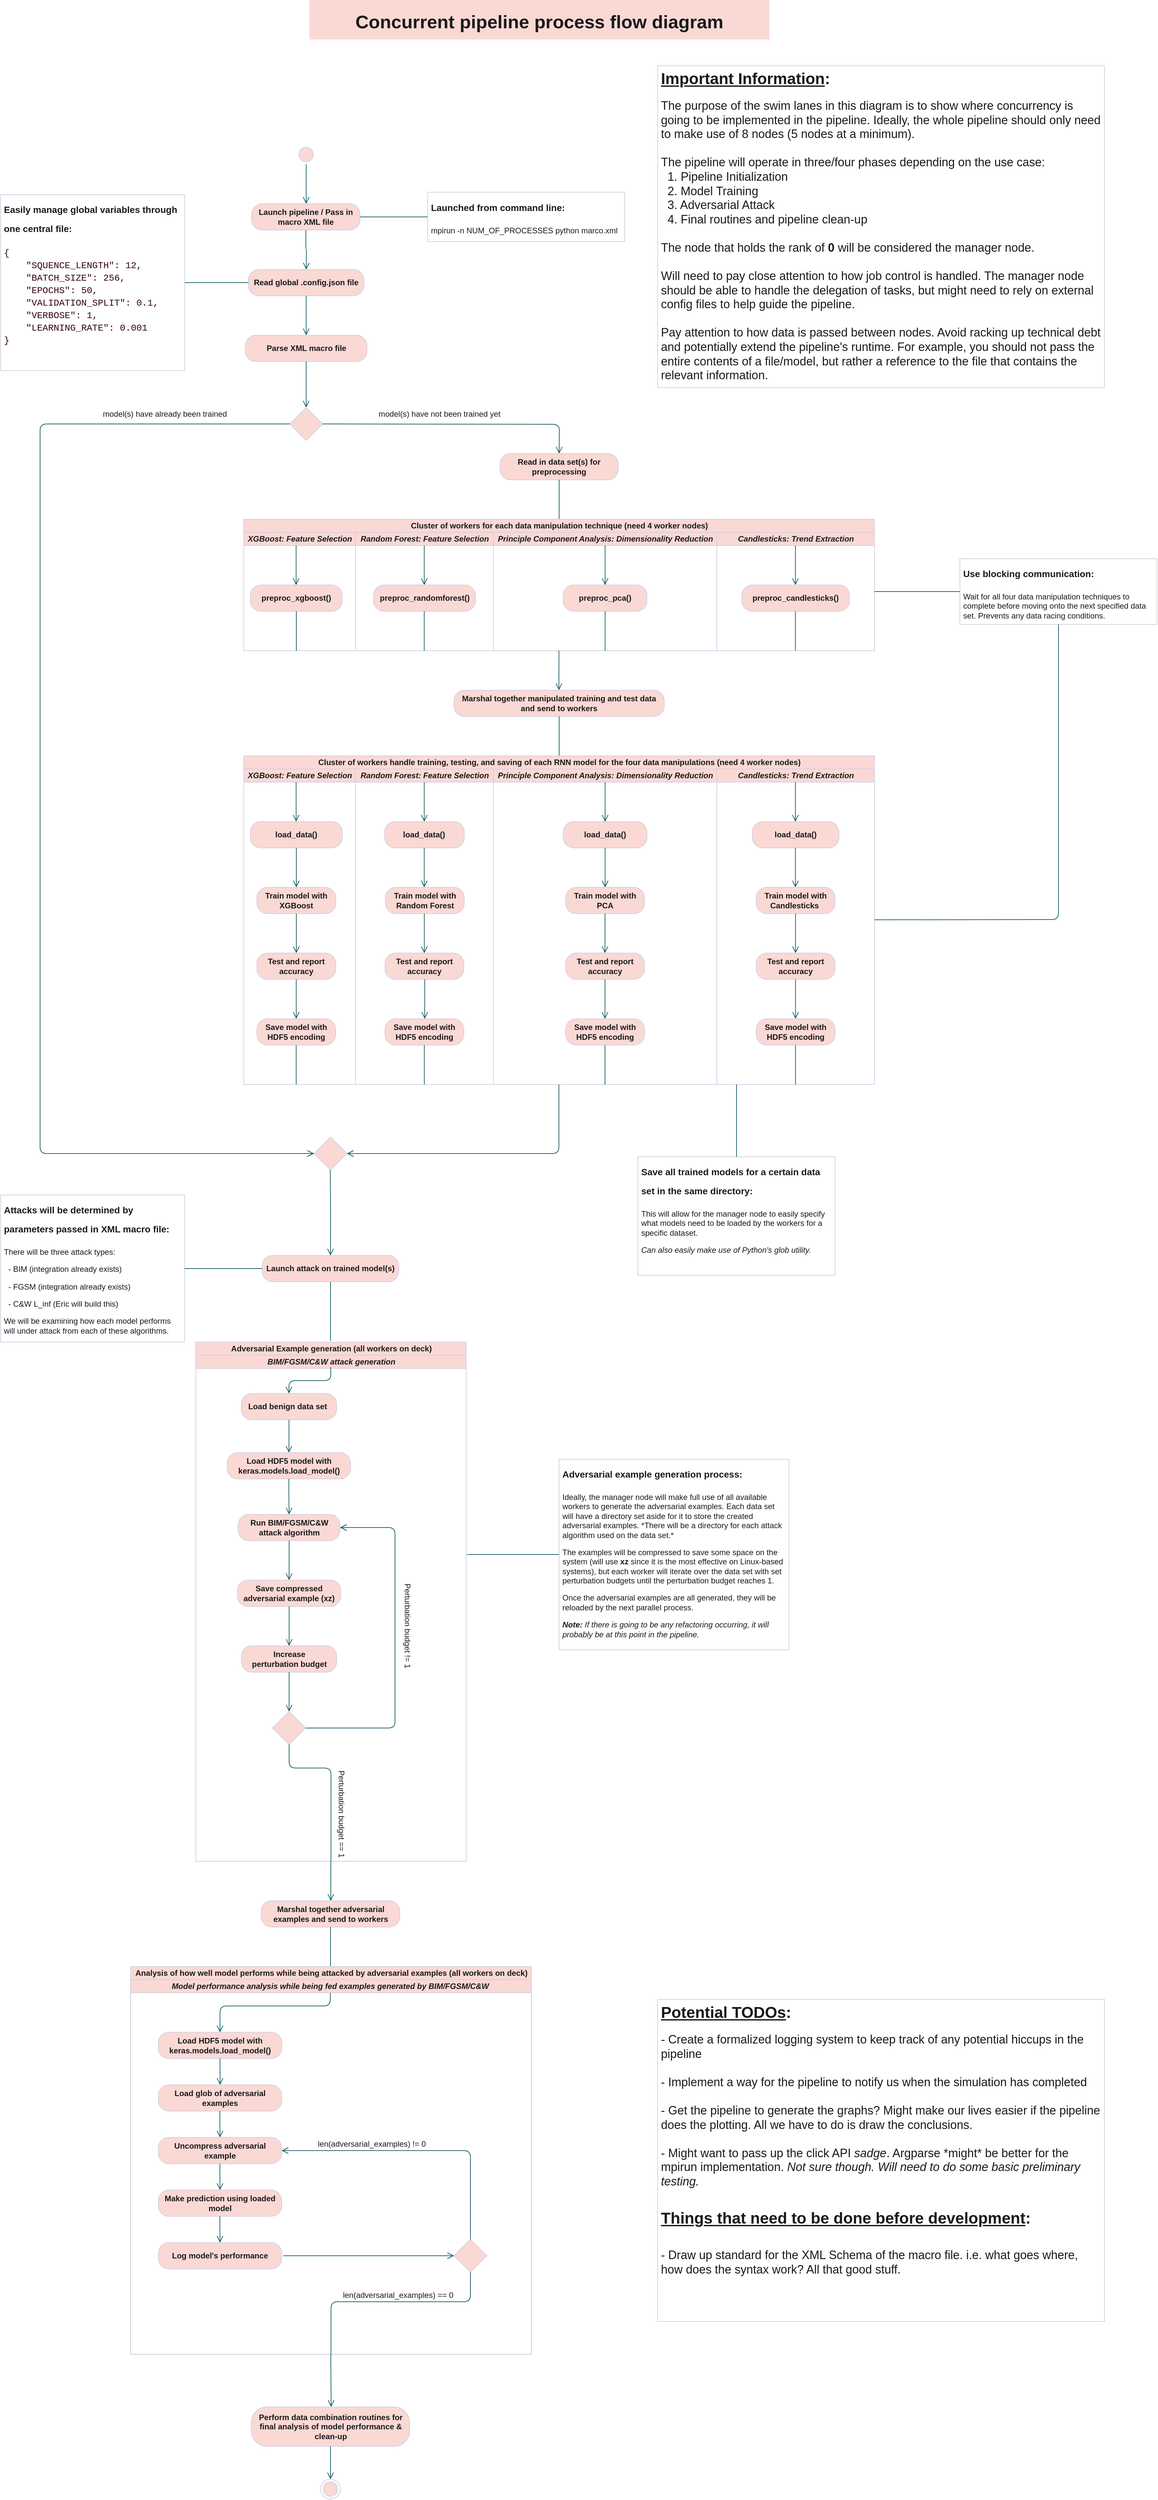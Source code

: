 <mxfile version="14.7.6" type="device"><diagram name="Page-1" id="e7e014a7-5840-1c2e-5031-d8a46d1fe8dd"><mxGraphModel dx="1924" dy="1902" grid="0" gridSize="10" guides="1" tooltips="1" connect="1" arrows="1" fold="1" page="1" pageScale="1" pageWidth="1169" pageHeight="826" math="0" shadow="0"><root><mxCell id="0"/><mxCell id="1" parent="0"/><mxCell id="fOUdlGZIMr3YUm9RLAtI-47" value="" style="ellipse;html=1;shape=startState;fillColor=#FAD9D5;strokeColor=#D0CEE2;rounded=0;sketch=0;fontColor=#1A1A1A;" parent="1" vertex="1"><mxGeometry x="780" y="-550" width="30" height="30" as="geometry"/></mxCell><mxCell id="fOUdlGZIMr3YUm9RLAtI-48" value="" style="edgeStyle=orthogonalEdgeStyle;html=1;verticalAlign=bottom;endArrow=open;endSize=8;strokeColor=#09555B;fontColor=#1A1A1A;" parent="1" source="fOUdlGZIMr3YUm9RLAtI-47" edge="1"><mxGeometry relative="1" as="geometry"><mxPoint x="795" y="-460" as="targetPoint"/></mxGeometry></mxCell><mxCell id="fOUdlGZIMr3YUm9RLAtI-49" value="Concurrent pipeline process flow diagram" style="text;align=center;fontStyle=1;verticalAlign=middle;spacingLeft=3;spacingRight=3;strokeColor=none;rotatable=0;points=[[0,0.5],[1,0.5]];portConstraint=eastwest;rounded=0;sketch=0;fontColor=#1A1A1A;fillColor=#FAD9D5;fontSize=28;" parent="1" vertex="1"><mxGeometry x="800" y="-770" width="700" height="60" as="geometry"/></mxCell><mxCell id="fOUdlGZIMr3YUm9RLAtI-51" value="&lt;b&gt;Launch pipeline / Pass in macro XML file&lt;/b&gt;" style="rounded=1;whiteSpace=wrap;html=1;arcSize=40;fontColor=#1A1A1A;fillColor=#FAD9D5;strokeColor=#D0CEE2;sketch=0;" parent="1" vertex="1"><mxGeometry x="712" y="-460" width="165" height="40" as="geometry"/></mxCell><mxCell id="fOUdlGZIMr3YUm9RLAtI-52" value="" style="edgeStyle=orthogonalEdgeStyle;html=1;verticalAlign=bottom;endArrow=open;endSize=8;strokeColor=#09555B;fontColor=#1A1A1A;" parent="1" source="fOUdlGZIMr3YUm9RLAtI-51" edge="1"><mxGeometry relative="1" as="geometry"><mxPoint x="795" y="-360" as="targetPoint"/></mxGeometry></mxCell><mxCell id="fOUdlGZIMr3YUm9RLAtI-54" value="" style="endArrow=none;html=1;fontColor=#1A1A1A;strokeColor=#09555B;exitX=1;exitY=0.5;exitDx=0;exitDy=0;entryX=0;entryY=0.5;entryDx=0;entryDy=0;" parent="1" source="fOUdlGZIMr3YUm9RLAtI-51" edge="1"><mxGeometry width="50" height="50" relative="1" as="geometry"><mxPoint x="910" y="-370" as="sourcePoint"/><mxPoint x="980" y="-440" as="targetPoint"/></mxGeometry></mxCell><mxCell id="fOUdlGZIMr3YUm9RLAtI-55" value="&lt;b&gt;Read global .config.json file&lt;/b&gt;" style="rounded=1;whiteSpace=wrap;html=1;arcSize=40;fontColor=#1A1A1A;fillColor=#FAD9D5;strokeColor=#D0CEE2;sketch=0;" parent="1" vertex="1"><mxGeometry x="707" y="-360" width="176" height="40" as="geometry"/></mxCell><mxCell id="fOUdlGZIMr3YUm9RLAtI-56" value="" style="edgeStyle=orthogonalEdgeStyle;html=1;verticalAlign=bottom;endArrow=open;endSize=8;strokeColor=#09555B;fontColor=#1A1A1A;" parent="1" source="fOUdlGZIMr3YUm9RLAtI-55" edge="1"><mxGeometry relative="1" as="geometry"><mxPoint x="795" y="-260" as="targetPoint"/></mxGeometry></mxCell><mxCell id="fOUdlGZIMr3YUm9RLAtI-57" value="&lt;h1&gt;&lt;font style=&quot;font-size: 14px&quot;&gt;Launched from command line:&lt;/font&gt;&lt;/h1&gt;&lt;p&gt;mpirun -n NUM_OF_PROCESSES python marco.xml&lt;/p&gt;" style="text;html=1;fillColor=none;spacing=5;spacingTop=-20;whiteSpace=wrap;overflow=hidden;rounded=0;sketch=0;fontColor=#1A1A1A;strokeColor=#D0CEE2;" parent="1" vertex="1"><mxGeometry x="980" y="-477.5" width="300" height="75" as="geometry"/></mxCell><mxCell id="fOUdlGZIMr3YUm9RLAtI-58" value="&lt;h1&gt;&lt;font style=&quot;font-size: 14px&quot;&gt;Easily manage global variables through one central file:&lt;/font&gt;&lt;/h1&gt;&lt;div style=&quot;font-family: &amp;#34;consolas&amp;#34; , &amp;#34;courier new&amp;#34; , monospace ; font-size: 14px ; line-height: 19px&quot;&gt;&lt;div&gt;&lt;font color=&quot;#33001a&quot;&gt;{&lt;/font&gt;&lt;/div&gt;&lt;div&gt;&lt;font color=&quot;#33001a&quot;&gt;&amp;nbsp;&amp;nbsp;&amp;nbsp;&amp;nbsp;&quot;SQUENCE_LENGTH&quot;:&amp;nbsp;12,&lt;/font&gt;&lt;/div&gt;&lt;div&gt;&lt;font color=&quot;#33001a&quot;&gt;&amp;nbsp;&amp;nbsp;&amp;nbsp;&amp;nbsp;&quot;BATCH_SIZE&quot;:&amp;nbsp;256,&lt;/font&gt;&lt;/div&gt;&lt;div&gt;&lt;font color=&quot;#33001a&quot;&gt;&amp;nbsp;&amp;nbsp;&amp;nbsp;&amp;nbsp;&quot;EPOCHS&quot;:&amp;nbsp;50,&lt;/font&gt;&lt;/div&gt;&lt;div&gt;&lt;font color=&quot;#33001a&quot;&gt;&amp;nbsp;&amp;nbsp;&amp;nbsp;&amp;nbsp;&quot;VALIDATION_SPLIT&quot;:&amp;nbsp;0.1,&lt;/font&gt;&lt;/div&gt;&lt;div&gt;&lt;font color=&quot;#33001a&quot;&gt;&amp;nbsp;&amp;nbsp;&amp;nbsp;&amp;nbsp;&quot;VERBOSE&quot;:&amp;nbsp;1,&lt;/font&gt;&lt;/div&gt;&lt;div&gt;&lt;font color=&quot;#33001a&quot;&gt;&amp;nbsp;&amp;nbsp;&amp;nbsp;&amp;nbsp;&quot;LEARNING_RATE&quot;:&amp;nbsp;0.001&lt;/font&gt;&lt;/div&gt;&lt;div&gt;&lt;font color=&quot;#33001a&quot;&gt;}&lt;/font&gt;&lt;/div&gt;&lt;/div&gt;&lt;p&gt;&lt;br&gt;&lt;/p&gt;" style="text;html=1;fillColor=none;spacing=5;spacingTop=-20;whiteSpace=wrap;overflow=hidden;rounded=0;sketch=0;fontColor=#1A1A1A;strokeColor=#D0CEE2;" parent="1" vertex="1"><mxGeometry x="330" y="-473.75" width="280" height="267.5" as="geometry"/></mxCell><mxCell id="fOUdlGZIMr3YUm9RLAtI-59" value="" style="endArrow=none;html=1;fontColor=#1A1A1A;strokeColor=#09555B;entryX=0;entryY=0.5;entryDx=0;entryDy=0;" parent="1" source="fOUdlGZIMr3YUm9RLAtI-58" target="fOUdlGZIMr3YUm9RLAtI-55" edge="1"><mxGeometry width="50" height="50" relative="1" as="geometry"><mxPoint x="640" y="-310" as="sourcePoint"/><mxPoint x="690" y="-360" as="targetPoint"/></mxGeometry></mxCell><mxCell id="fOUdlGZIMr3YUm9RLAtI-60" value="&lt;b&gt;Parse XML macro file&lt;/b&gt;" style="rounded=1;whiteSpace=wrap;html=1;arcSize=40;fontColor=#1A1A1A;fillColor=#FAD9D5;strokeColor=#D0CEE2;sketch=0;" parent="1" vertex="1"><mxGeometry x="702.5" y="-260" width="185" height="40" as="geometry"/></mxCell><mxCell id="fOUdlGZIMr3YUm9RLAtI-61" value="" style="edgeStyle=orthogonalEdgeStyle;html=1;verticalAlign=bottom;endArrow=open;endSize=8;strokeColor=#09555B;fontColor=#1A1A1A;" parent="1" source="fOUdlGZIMr3YUm9RLAtI-60" edge="1"><mxGeometry relative="1" as="geometry"><mxPoint x="795" y="-150" as="targetPoint"/><Array as="points"><mxPoint x="795" y="-160"/></Array></mxGeometry></mxCell><mxCell id="fOUdlGZIMr3YUm9RLAtI-62" value="" style="rhombus;whiteSpace=wrap;html=1;rounded=0;sketch=0;fontColor=#1A1A1A;strokeColor=#D0CEE2;fillColor=#FAD9D5;" parent="1" vertex="1"><mxGeometry x="770" y="-150" width="50" height="50" as="geometry"/></mxCell><mxCell id="fOUdlGZIMr3YUm9RLAtI-63" value="" style="edgeStyle=orthogonalEdgeStyle;html=1;verticalAlign=bottom;endArrow=open;endSize=8;strokeColor=#09555B;fontColor=#1A1A1A;exitX=0;exitY=0.5;exitDx=0;exitDy=0;entryX=0;entryY=0.5;entryDx=0;entryDy=0;" parent="1" source="fOUdlGZIMr3YUm9RLAtI-62" target="fOUdlGZIMr3YUm9RLAtI-154" edge="1"><mxGeometry relative="1" as="geometry"><mxPoint x="390" y="730" as="targetPoint"/><mxPoint x="750" y="-110" as="sourcePoint"/><Array as="points"><mxPoint x="390" y="-125"/><mxPoint x="390" y="985"/></Array></mxGeometry></mxCell><mxCell id="fOUdlGZIMr3YUm9RLAtI-64" value="model(s) have already been trained" style="text;html=1;strokeColor=none;fillColor=none;align=center;verticalAlign=middle;whiteSpace=wrap;rounded=0;sketch=0;fontColor=#1A1A1A;" parent="1" vertex="1"><mxGeometry x="470" y="-150" width="220" height="20" as="geometry"/></mxCell><mxCell id="fOUdlGZIMr3YUm9RLAtI-65" value="&lt;b&gt;Launch attack on trained model(s)&lt;/b&gt;" style="rounded=1;whiteSpace=wrap;html=1;arcSize=40;fontColor=#1A1A1A;fillColor=#FAD9D5;strokeColor=#D0CEE2;sketch=0;" parent="1" vertex="1"><mxGeometry x="728" y="1140" width="208" height="40" as="geometry"/></mxCell><mxCell id="fOUdlGZIMr3YUm9RLAtI-66" value="" style="edgeStyle=orthogonalEdgeStyle;html=1;verticalAlign=bottom;endArrow=none;endSize=8;strokeColor=#09555B;fontColor=#1A1A1A;endFill=0;" parent="1" source="fOUdlGZIMr3YUm9RLAtI-65" edge="1"><mxGeometry relative="1" as="geometry"><mxPoint x="832" y="1270" as="targetPoint"/></mxGeometry></mxCell><mxCell id="fOUdlGZIMr3YUm9RLAtI-67" value="" style="edgeStyle=orthogonalEdgeStyle;html=1;verticalAlign=bottom;endArrow=open;endSize=8;strokeColor=#09555B;fontColor=#1A1A1A;exitX=0;exitY=0.5;exitDx=0;exitDy=0;" parent="1" edge="1"><mxGeometry relative="1" as="geometry"><mxPoint x="1180" y="-80" as="targetPoint"/><mxPoint x="820" y="-125" as="sourcePoint"/></mxGeometry></mxCell><mxCell id="fOUdlGZIMr3YUm9RLAtI-68" value="model(s) have not been trained yet" style="text;html=1;strokeColor=none;fillColor=none;align=center;verticalAlign=middle;whiteSpace=wrap;rounded=0;sketch=0;fontColor=#1A1A1A;" parent="1" vertex="1"><mxGeometry x="887.5" y="-150" width="220" height="20" as="geometry"/></mxCell><mxCell id="fOUdlGZIMr3YUm9RLAtI-69" value="&lt;b&gt;Read in data set(s) for preprocessing&lt;/b&gt;" style="rounded=1;whiteSpace=wrap;html=1;arcSize=40;fontColor=#1A1A1A;fillColor=#FAD9D5;strokeColor=#D0CEE2;sketch=0;" parent="1" vertex="1"><mxGeometry x="1090" y="-80" width="180" height="40" as="geometry"/></mxCell><mxCell id="fOUdlGZIMr3YUm9RLAtI-70" value="" style="edgeStyle=orthogonalEdgeStyle;html=1;verticalAlign=bottom;endArrow=none;endSize=8;strokeColor=#09555B;fontColor=#1A1A1A;endFill=0;" parent="1" source="fOUdlGZIMr3YUm9RLAtI-69" edge="1"><mxGeometry relative="1" as="geometry"><mxPoint x="1180" y="20" as="targetPoint"/><Array as="points"><mxPoint x="1180" y="20"/></Array></mxGeometry></mxCell><mxCell id="fOUdlGZIMr3YUm9RLAtI-76" value="Cluster of workers for each data manipulation technique (need 4 worker nodes)" style="swimlane;html=1;childLayout=stackLayout;resizeParent=1;resizeParentMax=0;startSize=20;rounded=0;sketch=0;fontColor=#1A1A1A;strokeColor=#D0CEE2;fillColor=#FAD9D5;" parent="1" vertex="1"><mxGeometry x="700" y="20" width="960" height="200" as="geometry"/></mxCell><mxCell id="fOUdlGZIMr3YUm9RLAtI-77" value="&lt;i&gt;XGBoost: Feature Selection&lt;/i&gt;" style="swimlane;html=1;startSize=20;fillColor=#FAD9D5;strokeColor=#D0CEE2;fontColor=#1A1A1A;" parent="fOUdlGZIMr3YUm9RLAtI-76" vertex="1"><mxGeometry y="20" width="170" height="180" as="geometry"/></mxCell><mxCell id="fOUdlGZIMr3YUm9RLAtI-82" value="&lt;b&gt;preproc_xgboost()&lt;/b&gt;" style="rounded=1;whiteSpace=wrap;html=1;arcSize=40;fontColor=#1A1A1A;fillColor=#FAD9D5;strokeColor=#D0CEE2;sketch=0;" parent="fOUdlGZIMr3YUm9RLAtI-77" vertex="1"><mxGeometry x="10" y="80" width="140" height="40" as="geometry"/></mxCell><mxCell id="fOUdlGZIMr3YUm9RLAtI-83" value="" style="edgeStyle=orthogonalEdgeStyle;html=1;verticalAlign=bottom;endArrow=none;endSize=8;strokeColor=#09555B;fontColor=#1A1A1A;endFill=0;" parent="fOUdlGZIMr3YUm9RLAtI-77" source="fOUdlGZIMr3YUm9RLAtI-82" edge="1"><mxGeometry relative="1" as="geometry"><mxPoint x="80" y="180" as="targetPoint"/></mxGeometry></mxCell><mxCell id="fOUdlGZIMr3YUm9RLAtI-84" value="" style="edgeStyle=orthogonalEdgeStyle;html=1;verticalAlign=bottom;endArrow=open;endSize=8;strokeColor=#09555B;fontColor=#1A1A1A;endFill=0;" parent="fOUdlGZIMr3YUm9RLAtI-77" edge="1"><mxGeometry relative="1" as="geometry"><mxPoint x="79.71" y="80" as="targetPoint"/><mxPoint x="79.71" y="20" as="sourcePoint"/></mxGeometry></mxCell><mxCell id="fOUdlGZIMr3YUm9RLAtI-78" value="&lt;i&gt;Random Forest: Feature Selection&lt;/i&gt;" style="swimlane;html=1;startSize=20;fillColor=#FAD9D5;strokeColor=#D0CEE2;fontColor=#1A1A1A;" parent="fOUdlGZIMr3YUm9RLAtI-76" vertex="1"><mxGeometry x="170" y="20" width="210" height="180" as="geometry"/></mxCell><mxCell id="fOUdlGZIMr3YUm9RLAtI-85" value="&lt;b&gt;preproc_randomforest()&lt;/b&gt;" style="rounded=1;whiteSpace=wrap;html=1;arcSize=40;fontColor=#1A1A1A;fillColor=#FAD9D5;strokeColor=#D0CEE2;sketch=0;" parent="fOUdlGZIMr3YUm9RLAtI-78" vertex="1"><mxGeometry x="27.5" y="80" width="155" height="40" as="geometry"/></mxCell><mxCell id="fOUdlGZIMr3YUm9RLAtI-87" value="" style="edgeStyle=orthogonalEdgeStyle;html=1;verticalAlign=bottom;endArrow=none;endSize=8;strokeColor=#09555B;fontColor=#1A1A1A;endFill=0;" parent="fOUdlGZIMr3YUm9RLAtI-78" edge="1"><mxGeometry relative="1" as="geometry"><mxPoint x="104.71" y="180" as="targetPoint"/><mxPoint x="104.71" y="120" as="sourcePoint"/></mxGeometry></mxCell><mxCell id="fOUdlGZIMr3YUm9RLAtI-88" value="" style="edgeStyle=orthogonalEdgeStyle;html=1;verticalAlign=bottom;endArrow=open;endSize=8;strokeColor=#09555B;fontColor=#1A1A1A;endFill=0;" parent="fOUdlGZIMr3YUm9RLAtI-78" edge="1"><mxGeometry relative="1" as="geometry"><mxPoint x="104.71" y="80" as="targetPoint"/><mxPoint x="104.71" y="20" as="sourcePoint"/></mxGeometry></mxCell><mxCell id="fOUdlGZIMr3YUm9RLAtI-79" value="&lt;i&gt;Principle Component Analysis: Dimensionality Reduction&lt;/i&gt;" style="swimlane;html=1;startSize=20;fillColor=#FAD9D5;strokeColor=#D0CEE2;fontColor=#1A1A1A;" parent="fOUdlGZIMr3YUm9RLAtI-76" vertex="1"><mxGeometry x="380" y="20" width="340" height="180" as="geometry"/></mxCell><mxCell id="fOUdlGZIMr3YUm9RLAtI-89" value="&lt;b&gt;preproc_pca()&lt;/b&gt;" style="rounded=1;whiteSpace=wrap;html=1;arcSize=40;fontColor=#1A1A1A;fillColor=#FAD9D5;strokeColor=#D0CEE2;sketch=0;" parent="fOUdlGZIMr3YUm9RLAtI-79" vertex="1"><mxGeometry x="106.25" y="80" width="127.5" height="40" as="geometry"/></mxCell><mxCell id="fOUdlGZIMr3YUm9RLAtI-90" value="" style="edgeStyle=orthogonalEdgeStyle;html=1;verticalAlign=bottom;endArrow=open;endSize=8;strokeColor=#09555B;fontColor=#1A1A1A;endFill=0;" parent="fOUdlGZIMr3YUm9RLAtI-79" edge="1"><mxGeometry relative="1" as="geometry"><mxPoint x="170" y="80" as="targetPoint"/><mxPoint x="170" y="20" as="sourcePoint"/></mxGeometry></mxCell><mxCell id="fOUdlGZIMr3YUm9RLAtI-91" value="" style="edgeStyle=orthogonalEdgeStyle;html=1;verticalAlign=bottom;endArrow=none;endSize=8;strokeColor=#09555B;fontColor=#1A1A1A;endFill=0;" parent="fOUdlGZIMr3YUm9RLAtI-79" edge="1"><mxGeometry relative="1" as="geometry"><mxPoint x="170" y="180" as="targetPoint"/><mxPoint x="170" y="120" as="sourcePoint"/></mxGeometry></mxCell><mxCell id="fOUdlGZIMr3YUm9RLAtI-80" value="&lt;i&gt;Candlesticks: Trend Extraction&lt;/i&gt;" style="swimlane;html=1;startSize=20;fillColor=#FAD9D5;strokeColor=#D0CEE2;fontColor=#1A1A1A;" parent="fOUdlGZIMr3YUm9RLAtI-76" vertex="1"><mxGeometry x="720" y="20" width="240" height="180" as="geometry"/></mxCell><mxCell id="fOUdlGZIMr3YUm9RLAtI-92" value="&lt;b&gt;preproc_candlesticks()&lt;/b&gt;" style="rounded=1;whiteSpace=wrap;html=1;arcSize=40;fontColor=#1A1A1A;fillColor=#FAD9D5;strokeColor=#D0CEE2;sketch=0;" parent="fOUdlGZIMr3YUm9RLAtI-80" vertex="1"><mxGeometry x="38.13" y="80" width="163.75" height="40" as="geometry"/></mxCell><mxCell id="fOUdlGZIMr3YUm9RLAtI-93" value="" style="edgeStyle=orthogonalEdgeStyle;html=1;verticalAlign=bottom;endArrow=open;endSize=8;strokeColor=#09555B;fontColor=#1A1A1A;endFill=0;" parent="fOUdlGZIMr3YUm9RLAtI-80" edge="1"><mxGeometry relative="1" as="geometry"><mxPoint x="119.66" y="80" as="targetPoint"/><mxPoint x="119.66" y="20" as="sourcePoint"/></mxGeometry></mxCell><mxCell id="fOUdlGZIMr3YUm9RLAtI-94" value="" style="edgeStyle=orthogonalEdgeStyle;html=1;verticalAlign=bottom;endArrow=none;endSize=8;strokeColor=#09555B;fontColor=#1A1A1A;endFill=0;" parent="fOUdlGZIMr3YUm9RLAtI-80" edge="1"><mxGeometry relative="1" as="geometry"><mxPoint x="119.66" y="180" as="targetPoint"/><mxPoint x="119.66" y="120" as="sourcePoint"/><Array as="points"><mxPoint x="119.66" y="140"/><mxPoint x="119.66" y="140"/></Array></mxGeometry></mxCell><mxCell id="fOUdlGZIMr3YUm9RLAtI-95" value="&lt;h1&gt;&lt;font style=&quot;font-size: 14px&quot;&gt;Use blocking communication:&lt;/font&gt;&lt;/h1&gt;&lt;p&gt;Wait for all four data manipulation techniques to complete before moving onto the next specified data set. Prevents any data racing conditions.&lt;/p&gt;" style="text;html=1;fillColor=none;spacing=5;spacingTop=-20;whiteSpace=wrap;overflow=hidden;rounded=0;sketch=0;fontColor=#1A1A1A;strokeColor=#D0CEE2;" parent="1" vertex="1"><mxGeometry x="1790" y="80" width="300" height="100" as="geometry"/></mxCell><mxCell id="fOUdlGZIMr3YUm9RLAtI-96" value="" style="endArrow=none;html=1;fontColor=#1A1A1A;strokeColor=#09555B;exitX=1;exitY=0.5;exitDx=0;exitDy=0;entryX=0;entryY=0.5;entryDx=0;entryDy=0;" parent="1" source="fOUdlGZIMr3YUm9RLAtI-80" target="fOUdlGZIMr3YUm9RLAtI-95" edge="1"><mxGeometry width="50" height="50" relative="1" as="geometry"><mxPoint x="1740" y="140" as="sourcePoint"/><mxPoint x="1790" y="90" as="targetPoint"/></mxGeometry></mxCell><mxCell id="fOUdlGZIMr3YUm9RLAtI-97" value="&lt;b&gt;Marshal together manipulated training and test data and send to workers&lt;/b&gt;" style="rounded=1;whiteSpace=wrap;html=1;arcSize=40;fontColor=#1A1A1A;fillColor=#FAD9D5;strokeColor=#D0CEE2;sketch=0;" parent="1" vertex="1"><mxGeometry x="1020" y="280" width="320" height="40" as="geometry"/></mxCell><mxCell id="fOUdlGZIMr3YUm9RLAtI-98" value="" style="edgeStyle=orthogonalEdgeStyle;html=1;verticalAlign=bottom;endArrow=none;endSize=8;strokeColor=#09555B;fontColor=#1A1A1A;endFill=0;" parent="1" source="fOUdlGZIMr3YUm9RLAtI-97" edge="1"><mxGeometry relative="1" as="geometry"><mxPoint x="1180" y="380" as="targetPoint"/></mxGeometry></mxCell><mxCell id="fOUdlGZIMr3YUm9RLAtI-99" value="" style="edgeStyle=orthogonalEdgeStyle;html=1;verticalAlign=bottom;endArrow=open;endSize=8;strokeColor=#09555B;fontColor=#1A1A1A;" parent="1" edge="1"><mxGeometry relative="1" as="geometry"><mxPoint x="1179.71" y="279.97" as="targetPoint"/><mxPoint x="1179.71" y="219.97" as="sourcePoint"/><Array as="points"><mxPoint x="1179.71" y="279.97"/></Array></mxGeometry></mxCell><mxCell id="fOUdlGZIMr3YUm9RLAtI-110" value="Cluster of workers handle training, testing, and saving of each RNN model for the four data manipulations (need 4 worker nodes)" style="swimlane;html=1;childLayout=stackLayout;resizeParent=1;resizeParentMax=0;startSize=20;rounded=0;sketch=0;fontColor=#1A1A1A;strokeColor=#D0CEE2;fillColor=#FAD9D5;" parent="1" vertex="1"><mxGeometry x="700" y="380" width="960" height="500" as="geometry"/></mxCell><mxCell id="fOUdlGZIMr3YUm9RLAtI-111" value="&lt;i&gt;XGBoost: Feature Selection&lt;/i&gt;" style="swimlane;html=1;startSize=20;fillColor=#FAD9D5;strokeColor=#D0CEE2;fontColor=#1A1A1A;" parent="fOUdlGZIMr3YUm9RLAtI-110" vertex="1"><mxGeometry y="20" width="170" height="480" as="geometry"/></mxCell><mxCell id="fOUdlGZIMr3YUm9RLAtI-112" value="&lt;b&gt;load_data()&lt;/b&gt;" style="rounded=1;whiteSpace=wrap;html=1;arcSize=40;fontColor=#1A1A1A;fillColor=#FAD9D5;strokeColor=#D0CEE2;sketch=0;" parent="fOUdlGZIMr3YUm9RLAtI-111" vertex="1"><mxGeometry x="10" y="80" width="140" height="40" as="geometry"/></mxCell><mxCell id="fOUdlGZIMr3YUm9RLAtI-113" value="" style="edgeStyle=orthogonalEdgeStyle;html=1;verticalAlign=bottom;endArrow=open;endSize=8;strokeColor=#09555B;fontColor=#1A1A1A;endFill=0;" parent="fOUdlGZIMr3YUm9RLAtI-111" source="fOUdlGZIMr3YUm9RLAtI-112" edge="1"><mxGeometry relative="1" as="geometry"><mxPoint x="80" y="180" as="targetPoint"/></mxGeometry></mxCell><mxCell id="fOUdlGZIMr3YUm9RLAtI-114" value="" style="edgeStyle=orthogonalEdgeStyle;html=1;verticalAlign=bottom;endArrow=open;endSize=8;strokeColor=#09555B;fontColor=#1A1A1A;endFill=0;" parent="fOUdlGZIMr3YUm9RLAtI-111" edge="1"><mxGeometry relative="1" as="geometry"><mxPoint x="79.71" y="80" as="targetPoint"/><mxPoint x="79.71" y="20" as="sourcePoint"/></mxGeometry></mxCell><mxCell id="fOUdlGZIMr3YUm9RLAtI-127" value="&lt;b&gt;Train model with XGBoost&lt;/b&gt;" style="rounded=1;whiteSpace=wrap;html=1;arcSize=40;fontColor=#1A1A1A;fillColor=#FAD9D5;strokeColor=#D0CEE2;sketch=0;" parent="fOUdlGZIMr3YUm9RLAtI-111" vertex="1"><mxGeometry x="20" y="180" width="120" height="40" as="geometry"/></mxCell><mxCell id="fOUdlGZIMr3YUm9RLAtI-128" value="" style="edgeStyle=orthogonalEdgeStyle;html=1;verticalAlign=bottom;endArrow=open;endSize=8;strokeColor=#09555B;fontColor=#1A1A1A;endFill=0;" parent="fOUdlGZIMr3YUm9RLAtI-111" source="fOUdlGZIMr3YUm9RLAtI-127" edge="1"><mxGeometry relative="1" as="geometry"><mxPoint x="80" y="280" as="targetPoint"/></mxGeometry></mxCell><mxCell id="fOUdlGZIMr3YUm9RLAtI-135" value="&lt;b&gt;Test and report accuracy&lt;/b&gt;" style="rounded=1;whiteSpace=wrap;html=1;arcSize=40;fontColor=#1A1A1A;fillColor=#FAD9D5;strokeColor=#D0CEE2;sketch=0;" parent="fOUdlGZIMr3YUm9RLAtI-111" vertex="1"><mxGeometry x="20" y="280" width="120" height="40" as="geometry"/></mxCell><mxCell id="fOUdlGZIMr3YUm9RLAtI-136" value="" style="edgeStyle=orthogonalEdgeStyle;html=1;verticalAlign=bottom;endArrow=open;endSize=8;strokeColor=#09555B;fontColor=#1A1A1A;endFill=0;" parent="fOUdlGZIMr3YUm9RLAtI-111" edge="1"><mxGeometry relative="1" as="geometry"><mxPoint x="79.88" y="380" as="targetPoint"/><mxPoint x="79.88" y="320" as="sourcePoint"/></mxGeometry></mxCell><mxCell id="fOUdlGZIMr3YUm9RLAtI-134" value="&lt;b&gt;Save model with HDF5 encoding&lt;/b&gt;" style="rounded=1;whiteSpace=wrap;html=1;arcSize=40;fontColor=#1A1A1A;fillColor=#FAD9D5;strokeColor=#D0CEE2;sketch=0;" parent="fOUdlGZIMr3YUm9RLAtI-111" vertex="1"><mxGeometry x="20" y="380" width="120" height="40" as="geometry"/></mxCell><mxCell id="fOUdlGZIMr3YUm9RLAtI-150" value="" style="edgeStyle=orthogonalEdgeStyle;html=1;verticalAlign=bottom;endArrow=none;endSize=8;strokeColor=#09555B;fontColor=#1A1A1A;endFill=0;" parent="fOUdlGZIMr3YUm9RLAtI-111" edge="1"><mxGeometry relative="1" as="geometry"><mxPoint x="79.8" y="480" as="targetPoint"/><mxPoint x="79.8" y="420" as="sourcePoint"/></mxGeometry></mxCell><mxCell id="fOUdlGZIMr3YUm9RLAtI-115" value="&lt;i&gt;Random Forest: Feature Selection&lt;/i&gt;" style="swimlane;html=1;startSize=20;fillColor=#FAD9D5;strokeColor=#D0CEE2;fontColor=#1A1A1A;" parent="fOUdlGZIMr3YUm9RLAtI-110" vertex="1"><mxGeometry x="170" y="20" width="210" height="480" as="geometry"/></mxCell><mxCell id="fOUdlGZIMr3YUm9RLAtI-116" value="&lt;b&gt;load_data()&lt;/b&gt;" style="rounded=1;whiteSpace=wrap;html=1;arcSize=40;fontColor=#1A1A1A;fillColor=#FAD9D5;strokeColor=#D0CEE2;sketch=0;" parent="fOUdlGZIMr3YUm9RLAtI-115" vertex="1"><mxGeometry x="44.38" y="80" width="121.25" height="40" as="geometry"/></mxCell><mxCell id="fOUdlGZIMr3YUm9RLAtI-117" value="" style="edgeStyle=orthogonalEdgeStyle;html=1;verticalAlign=bottom;endArrow=open;endSize=8;strokeColor=#09555B;fontColor=#1A1A1A;endFill=0;" parent="fOUdlGZIMr3YUm9RLAtI-115" edge="1"><mxGeometry relative="1" as="geometry"><mxPoint x="104.71" y="180" as="targetPoint"/><mxPoint x="104.71" y="120" as="sourcePoint"/></mxGeometry></mxCell><mxCell id="fOUdlGZIMr3YUm9RLAtI-118" value="" style="edgeStyle=orthogonalEdgeStyle;html=1;verticalAlign=bottom;endArrow=open;endSize=8;strokeColor=#09555B;fontColor=#1A1A1A;endFill=0;" parent="fOUdlGZIMr3YUm9RLAtI-115" edge="1"><mxGeometry relative="1" as="geometry"><mxPoint x="104.71" y="80" as="targetPoint"/><mxPoint x="104.71" y="20" as="sourcePoint"/></mxGeometry></mxCell><mxCell id="fOUdlGZIMr3YUm9RLAtI-131" value="&lt;b&gt;Train model with Random Forest&lt;/b&gt;" style="rounded=1;whiteSpace=wrap;html=1;arcSize=40;fontColor=#1A1A1A;fillColor=#FAD9D5;strokeColor=#D0CEE2;sketch=0;" parent="fOUdlGZIMr3YUm9RLAtI-115" vertex="1"><mxGeometry x="45.63" y="180" width="120" height="40" as="geometry"/></mxCell><mxCell id="fOUdlGZIMr3YUm9RLAtI-139" value="&lt;b&gt;Test and report accuracy&lt;/b&gt;" style="rounded=1;whiteSpace=wrap;html=1;arcSize=40;fontColor=#1A1A1A;fillColor=#FAD9D5;strokeColor=#D0CEE2;sketch=0;" parent="fOUdlGZIMr3YUm9RLAtI-115" vertex="1"><mxGeometry x="45.01" y="280" width="120" height="40" as="geometry"/></mxCell><mxCell id="fOUdlGZIMr3YUm9RLAtI-142" value="&lt;b&gt;Save model with HDF5 encoding&lt;/b&gt;" style="rounded=1;whiteSpace=wrap;html=1;arcSize=40;fontColor=#1A1A1A;fillColor=#FAD9D5;strokeColor=#D0CEE2;sketch=0;" parent="fOUdlGZIMr3YUm9RLAtI-115" vertex="1"><mxGeometry x="45.01" y="380" width="120" height="40" as="geometry"/></mxCell><mxCell id="fOUdlGZIMr3YUm9RLAtI-145" value="" style="edgeStyle=orthogonalEdgeStyle;html=1;verticalAlign=bottom;endArrow=open;endSize=8;strokeColor=#09555B;fontColor=#1A1A1A;endFill=0;" parent="fOUdlGZIMr3YUm9RLAtI-115" edge="1"><mxGeometry relative="1" as="geometry"><mxPoint x="104.8" y="280" as="targetPoint"/><mxPoint x="104.8" y="220" as="sourcePoint"/></mxGeometry></mxCell><mxCell id="fOUdlGZIMr3YUm9RLAtI-148" value="" style="edgeStyle=orthogonalEdgeStyle;html=1;verticalAlign=bottom;endArrow=open;endSize=8;strokeColor=#09555B;fontColor=#1A1A1A;endFill=0;" parent="fOUdlGZIMr3YUm9RLAtI-115" edge="1"><mxGeometry relative="1" as="geometry"><mxPoint x="105.43" y="380" as="targetPoint"/><mxPoint x="105.43" y="320" as="sourcePoint"/></mxGeometry></mxCell><mxCell id="fOUdlGZIMr3YUm9RLAtI-151" value="" style="edgeStyle=orthogonalEdgeStyle;html=1;verticalAlign=bottom;endArrow=none;endSize=8;strokeColor=#09555B;fontColor=#1A1A1A;endFill=0;" parent="fOUdlGZIMr3YUm9RLAtI-115" edge="1"><mxGeometry relative="1" as="geometry"><mxPoint x="104.8" y="480" as="targetPoint"/><mxPoint x="104.8" y="420" as="sourcePoint"/></mxGeometry></mxCell><mxCell id="fOUdlGZIMr3YUm9RLAtI-119" value="&lt;i&gt;Principle Component Analysis: Dimensionality Reduction&lt;/i&gt;" style="swimlane;html=1;startSize=20;fillColor=#FAD9D5;strokeColor=#D0CEE2;fontColor=#1A1A1A;" parent="fOUdlGZIMr3YUm9RLAtI-110" vertex="1"><mxGeometry x="380" y="20" width="340" height="480" as="geometry"/></mxCell><mxCell id="fOUdlGZIMr3YUm9RLAtI-120" value="&lt;b&gt;load_data()&lt;/b&gt;" style="rounded=1;whiteSpace=wrap;html=1;arcSize=40;fontColor=#1A1A1A;fillColor=#FAD9D5;strokeColor=#D0CEE2;sketch=0;" parent="fOUdlGZIMr3YUm9RLAtI-119" vertex="1"><mxGeometry x="106.25" y="80" width="127.5" height="40" as="geometry"/></mxCell><mxCell id="fOUdlGZIMr3YUm9RLAtI-121" value="" style="edgeStyle=orthogonalEdgeStyle;html=1;verticalAlign=bottom;endArrow=open;endSize=8;strokeColor=#09555B;fontColor=#1A1A1A;endFill=0;" parent="fOUdlGZIMr3YUm9RLAtI-119" edge="1"><mxGeometry relative="1" as="geometry"><mxPoint x="170" y="80" as="targetPoint"/><mxPoint x="170" y="20" as="sourcePoint"/></mxGeometry></mxCell><mxCell id="fOUdlGZIMr3YUm9RLAtI-122" value="" style="edgeStyle=orthogonalEdgeStyle;html=1;verticalAlign=bottom;endArrow=open;endSize=8;strokeColor=#09555B;fontColor=#1A1A1A;endFill=0;" parent="fOUdlGZIMr3YUm9RLAtI-119" edge="1"><mxGeometry relative="1" as="geometry"><mxPoint x="170" y="180" as="targetPoint"/><mxPoint x="170" y="120" as="sourcePoint"/></mxGeometry></mxCell><mxCell id="fOUdlGZIMr3YUm9RLAtI-130" value="&lt;b&gt;Train model with PCA&lt;/b&gt;" style="rounded=1;whiteSpace=wrap;html=1;arcSize=40;fontColor=#1A1A1A;fillColor=#FAD9D5;strokeColor=#D0CEE2;sketch=0;" parent="fOUdlGZIMr3YUm9RLAtI-119" vertex="1"><mxGeometry x="110" y="180" width="120" height="40" as="geometry"/></mxCell><mxCell id="fOUdlGZIMr3YUm9RLAtI-138" value="&lt;b&gt;Test and report accuracy&lt;/b&gt;" style="rounded=1;whiteSpace=wrap;html=1;arcSize=40;fontColor=#1A1A1A;fillColor=#FAD9D5;strokeColor=#D0CEE2;sketch=0;" parent="fOUdlGZIMr3YUm9RLAtI-119" vertex="1"><mxGeometry x="110" y="280" width="120" height="40" as="geometry"/></mxCell><mxCell id="fOUdlGZIMr3YUm9RLAtI-141" value="&lt;b&gt;Save model with HDF5 encoding&lt;/b&gt;" style="rounded=1;whiteSpace=wrap;html=1;arcSize=40;fontColor=#1A1A1A;fillColor=#FAD9D5;strokeColor=#D0CEE2;sketch=0;" parent="fOUdlGZIMr3YUm9RLAtI-119" vertex="1"><mxGeometry x="110" y="380" width="120" height="40" as="geometry"/></mxCell><mxCell id="fOUdlGZIMr3YUm9RLAtI-144" value="" style="edgeStyle=orthogonalEdgeStyle;html=1;verticalAlign=bottom;endArrow=open;endSize=8;strokeColor=#09555B;fontColor=#1A1A1A;endFill=0;" parent="fOUdlGZIMr3YUm9RLAtI-119" edge="1"><mxGeometry relative="1" as="geometry"><mxPoint x="169.8" y="280" as="targetPoint"/><mxPoint x="169.8" y="220" as="sourcePoint"/></mxGeometry></mxCell><mxCell id="fOUdlGZIMr3YUm9RLAtI-147" value="" style="edgeStyle=orthogonalEdgeStyle;html=1;verticalAlign=bottom;endArrow=open;endSize=8;strokeColor=#09555B;fontColor=#1A1A1A;endFill=0;" parent="fOUdlGZIMr3YUm9RLAtI-119" edge="1"><mxGeometry relative="1" as="geometry"><mxPoint x="169.8" y="380" as="targetPoint"/><mxPoint x="169.8" y="320" as="sourcePoint"/></mxGeometry></mxCell><mxCell id="fOUdlGZIMr3YUm9RLAtI-149" value="" style="edgeStyle=orthogonalEdgeStyle;html=1;verticalAlign=bottom;endArrow=none;endSize=8;strokeColor=#09555B;fontColor=#1A1A1A;endFill=0;" parent="fOUdlGZIMr3YUm9RLAtI-119" edge="1"><mxGeometry relative="1" as="geometry"><mxPoint x="169.8" y="480" as="targetPoint"/><mxPoint x="169.8" y="420" as="sourcePoint"/></mxGeometry></mxCell><mxCell id="fOUdlGZIMr3YUm9RLAtI-123" value="&lt;i&gt;Candlesticks: Trend Extraction&lt;/i&gt;" style="swimlane;html=1;startSize=20;fillColor=#FAD9D5;strokeColor=#D0CEE2;fontColor=#1A1A1A;" parent="fOUdlGZIMr3YUm9RLAtI-110" vertex="1"><mxGeometry x="720" y="20" width="240" height="480" as="geometry"/></mxCell><mxCell id="fOUdlGZIMr3YUm9RLAtI-124" value="&lt;b&gt;load_data()&lt;/b&gt;" style="rounded=1;whiteSpace=wrap;html=1;arcSize=40;fontColor=#1A1A1A;fillColor=#FAD9D5;strokeColor=#D0CEE2;sketch=0;" parent="fOUdlGZIMr3YUm9RLAtI-123" vertex="1"><mxGeometry x="54.06" y="80" width="131.88" height="40" as="geometry"/></mxCell><mxCell id="fOUdlGZIMr3YUm9RLAtI-125" value="" style="edgeStyle=orthogonalEdgeStyle;html=1;verticalAlign=bottom;endArrow=open;endSize=8;strokeColor=#09555B;fontColor=#1A1A1A;endFill=0;" parent="fOUdlGZIMr3YUm9RLAtI-123" edge="1"><mxGeometry relative="1" as="geometry"><mxPoint x="119.66" y="80" as="targetPoint"/><mxPoint x="119.66" y="20" as="sourcePoint"/></mxGeometry></mxCell><mxCell id="fOUdlGZIMr3YUm9RLAtI-126" value="" style="edgeStyle=orthogonalEdgeStyle;html=1;verticalAlign=bottom;endArrow=open;endSize=8;strokeColor=#09555B;fontColor=#1A1A1A;endFill=0;" parent="fOUdlGZIMr3YUm9RLAtI-123" edge="1"><mxGeometry relative="1" as="geometry"><mxPoint x="119.66" y="180" as="targetPoint"/><mxPoint x="119.66" y="120" as="sourcePoint"/><Array as="points"><mxPoint x="119.66" y="140"/><mxPoint x="119.66" y="140"/></Array></mxGeometry></mxCell><mxCell id="fOUdlGZIMr3YUm9RLAtI-129" value="&lt;b&gt;Train model with Candlesticks&amp;nbsp;&lt;/b&gt;" style="rounded=1;whiteSpace=wrap;html=1;arcSize=40;fontColor=#1A1A1A;fillColor=#FAD9D5;strokeColor=#D0CEE2;sketch=0;" parent="fOUdlGZIMr3YUm9RLAtI-123" vertex="1"><mxGeometry x="60" y="180" width="120" height="40" as="geometry"/></mxCell><mxCell id="fOUdlGZIMr3YUm9RLAtI-137" value="&lt;b&gt;Test and report accuracy&lt;/b&gt;" style="rounded=1;whiteSpace=wrap;html=1;arcSize=40;fontColor=#1A1A1A;fillColor=#FAD9D5;strokeColor=#D0CEE2;sketch=0;" parent="fOUdlGZIMr3YUm9RLAtI-123" vertex="1"><mxGeometry x="60" y="280" width="120" height="40" as="geometry"/></mxCell><mxCell id="fOUdlGZIMr3YUm9RLAtI-140" value="&lt;b&gt;Save model with HDF5 encoding&lt;/b&gt;" style="rounded=1;whiteSpace=wrap;html=1;arcSize=40;fontColor=#1A1A1A;fillColor=#FAD9D5;strokeColor=#D0CEE2;sketch=0;" parent="fOUdlGZIMr3YUm9RLAtI-123" vertex="1"><mxGeometry x="60" y="380" width="120" height="40" as="geometry"/></mxCell><mxCell id="fOUdlGZIMr3YUm9RLAtI-143" value="" style="edgeStyle=orthogonalEdgeStyle;html=1;verticalAlign=bottom;endArrow=open;endSize=8;strokeColor=#09555B;fontColor=#1A1A1A;endFill=0;" parent="fOUdlGZIMr3YUm9RLAtI-123" edge="1"><mxGeometry relative="1" as="geometry"><mxPoint x="119.8" y="280" as="targetPoint"/><mxPoint x="119.8" y="220" as="sourcePoint"/></mxGeometry></mxCell><mxCell id="fOUdlGZIMr3YUm9RLAtI-146" value="" style="edgeStyle=orthogonalEdgeStyle;html=1;verticalAlign=bottom;endArrow=open;endSize=8;strokeColor=#09555B;fontColor=#1A1A1A;endFill=0;" parent="fOUdlGZIMr3YUm9RLAtI-123" edge="1"><mxGeometry relative="1" as="geometry"><mxPoint x="119.8" y="380" as="targetPoint"/><mxPoint x="119.8" y="320" as="sourcePoint"/></mxGeometry></mxCell><mxCell id="fOUdlGZIMr3YUm9RLAtI-152" value="" style="edgeStyle=orthogonalEdgeStyle;html=1;verticalAlign=bottom;endArrow=none;endSize=8;strokeColor=#09555B;fontColor=#1A1A1A;endFill=0;" parent="fOUdlGZIMr3YUm9RLAtI-123" edge="1"><mxGeometry relative="1" as="geometry"><mxPoint x="119.8" y="480" as="targetPoint"/><mxPoint x="119.8" y="420" as="sourcePoint"/></mxGeometry></mxCell><mxCell id="fOUdlGZIMr3YUm9RLAtI-154" value="" style="rhombus;whiteSpace=wrap;html=1;rounded=0;sketch=0;fontColor=#1A1A1A;strokeColor=#D0CEE2;fillColor=#FAD9D5;" parent="1" vertex="1"><mxGeometry x="807" y="960" width="50" height="50" as="geometry"/></mxCell><mxCell id="fOUdlGZIMr3YUm9RLAtI-155" value="" style="edgeStyle=orthogonalEdgeStyle;html=1;verticalAlign=bottom;endArrow=open;endSize=8;strokeColor=#09555B;fontColor=#1A1A1A;entryX=1;entryY=0.5;entryDx=0;entryDy=0;" parent="1" target="fOUdlGZIMr3YUm9RLAtI-154" edge="1"><mxGeometry relative="1" as="geometry"><mxPoint x="1179.66" y="940" as="targetPoint"/><mxPoint x="1179.66" y="880" as="sourcePoint"/><Array as="points"><mxPoint x="1180" y="985"/></Array></mxGeometry></mxCell><mxCell id="fOUdlGZIMr3YUm9RLAtI-156" value="" style="edgeStyle=orthogonalEdgeStyle;html=1;verticalAlign=bottom;endArrow=open;endSize=8;strokeColor=#09555B;fontColor=#1A1A1A;entryX=0.5;entryY=0;entryDx=0;entryDy=0;" parent="1" target="fOUdlGZIMr3YUm9RLAtI-65" edge="1"><mxGeometry relative="1" as="geometry"><mxPoint x="831.66" y="1070" as="targetPoint"/><mxPoint x="831.66" y="1010" as="sourcePoint"/></mxGeometry></mxCell><mxCell id="fOUdlGZIMr3YUm9RLAtI-157" value="&lt;h1&gt;&lt;font style=&quot;font-size: 14px&quot;&gt;Attacks will be determined by parameters passed in XML macro file:&lt;/font&gt;&lt;/h1&gt;&lt;p&gt;There will be three attack types:&lt;/p&gt;&lt;p&gt;&amp;nbsp; - BIM (integration already exists)&lt;/p&gt;&lt;p&gt;&amp;nbsp; - FGSM (integration already exists)&lt;/p&gt;&lt;p&gt;&amp;nbsp; - C&amp;amp;W L_inf (Eric will build this)&lt;/p&gt;&lt;p&gt;We will be examining how each model performs will under attack from each of these algorithms.&lt;/p&gt;" style="text;html=1;fillColor=none;spacing=5;spacingTop=-20;whiteSpace=wrap;overflow=hidden;rounded=0;sketch=0;fontColor=#1A1A1A;strokeColor=#D0CEE2;" parent="1" vertex="1"><mxGeometry x="330" y="1048.12" width="280" height="223.75" as="geometry"/></mxCell><mxCell id="fOUdlGZIMr3YUm9RLAtI-158" value="" style="endArrow=none;html=1;fontColor=#1A1A1A;strokeColor=#09555B;exitX=1;exitY=0.5;exitDx=0;exitDy=0;entryX=0;entryY=0.5;entryDx=0;entryDy=0;" parent="1" source="fOUdlGZIMr3YUm9RLAtI-157" target="fOUdlGZIMr3YUm9RLAtI-65" edge="1"><mxGeometry width="50" height="50" relative="1" as="geometry"><mxPoint x="660" y="1200" as="sourcePoint"/><mxPoint x="710" y="1150" as="targetPoint"/></mxGeometry></mxCell><mxCell id="fOUdlGZIMr3YUm9RLAtI-159" value="Adversarial Example generation (all workers on deck)" style="swimlane;html=1;childLayout=stackLayout;resizeParent=1;resizeParentMax=0;startSize=20;rounded=0;sketch=0;fontColor=#1A1A1A;strokeColor=#D0CEE2;fillColor=#FAD9D5;" parent="1" vertex="1"><mxGeometry x="627" y="1271.87" width="411.5" height="790" as="geometry"/></mxCell><mxCell id="fOUdlGZIMr3YUm9RLAtI-160" value="&lt;i&gt;BIM/FGSM/C&amp;amp;W attack generation&lt;/i&gt;" style="swimlane;html=1;startSize=20;fillColor=#FAD9D5;strokeColor=#D0CEE2;fontColor=#1A1A1A;" parent="fOUdlGZIMr3YUm9RLAtI-159" vertex="1"><mxGeometry y="20" width="411.5" height="770" as="geometry"/></mxCell><mxCell id="fOUdlGZIMr3YUm9RLAtI-163" value="&lt;b&gt;Load benign data set&lt;/b&gt;&amp;nbsp;" style="rounded=1;whiteSpace=wrap;html=1;arcSize=40;fontColor=#1A1A1A;fillColor=#FAD9D5;strokeColor=#D0CEE2;sketch=0;" parent="fOUdlGZIMr3YUm9RLAtI-160" vertex="1"><mxGeometry x="69.25" y="58.13" width="145" height="40" as="geometry"/></mxCell><mxCell id="fOUdlGZIMr3YUm9RLAtI-164" value="" style="edgeStyle=orthogonalEdgeStyle;html=1;verticalAlign=bottom;endArrow=open;endSize=8;strokeColor=#09555B;fontColor=#1A1A1A;entryX=0.5;entryY=0;entryDx=0;entryDy=0;" parent="fOUdlGZIMr3YUm9RLAtI-160" source="fOUdlGZIMr3YUm9RLAtI-163" edge="1" target="04GeE8ljelFRodci8JJB-1"><mxGeometry relative="1" as="geometry"><mxPoint x="141.75" y="158.13" as="targetPoint"/></mxGeometry></mxCell><mxCell id="fOUdlGZIMr3YUm9RLAtI-165" value="&lt;b&gt;Run BIM/FGSM/C&amp;amp;W attack algorithm&lt;/b&gt;" style="rounded=1;whiteSpace=wrap;html=1;arcSize=40;fontColor=#1A1A1A;fillColor=#FAD9D5;strokeColor=#D0CEE2;sketch=0;" parent="fOUdlGZIMr3YUm9RLAtI-160" vertex="1"><mxGeometry x="64.5" y="242.13" width="155" height="40" as="geometry"/></mxCell><mxCell id="fOUdlGZIMr3YUm9RLAtI-166" value="" style="edgeStyle=orthogonalEdgeStyle;html=1;verticalAlign=bottom;endArrow=open;endSize=8;strokeColor=#09555B;fontColor=#1A1A1A;" parent="fOUdlGZIMr3YUm9RLAtI-160" source="fOUdlGZIMr3YUm9RLAtI-165" edge="1"><mxGeometry relative="1" as="geometry"><mxPoint x="142" y="342.13" as="targetPoint"/></mxGeometry></mxCell><mxCell id="fOUdlGZIMr3YUm9RLAtI-167" value="&lt;b&gt;Save compressed adversarial example (xz)&lt;/b&gt;" style="rounded=1;whiteSpace=wrap;html=1;arcSize=40;fontColor=#1A1A1A;fillColor=#FAD9D5;strokeColor=#D0CEE2;sketch=0;" parent="fOUdlGZIMr3YUm9RLAtI-160" vertex="1"><mxGeometry x="63.25" y="342.13" width="157.5" height="40" as="geometry"/></mxCell><mxCell id="fOUdlGZIMr3YUm9RLAtI-168" value="" style="edgeStyle=orthogonalEdgeStyle;html=1;verticalAlign=bottom;endArrow=open;endSize=8;strokeColor=#09555B;fontColor=#1A1A1A;" parent="fOUdlGZIMr3YUm9RLAtI-160" source="fOUdlGZIMr3YUm9RLAtI-167" edge="1"><mxGeometry relative="1" as="geometry"><mxPoint x="142" y="442.13" as="targetPoint"/></mxGeometry></mxCell><mxCell id="fOUdlGZIMr3YUm9RLAtI-169" value="&lt;b&gt;Increase &lt;/b&gt;&lt;span style=&quot;font-size: 12px&quot;&gt;&lt;b&gt;perturbation&lt;/b&gt;&lt;/span&gt;&lt;b&gt;&amp;nbsp;budget&lt;/b&gt;" style="rounded=1;whiteSpace=wrap;html=1;arcSize=40;fontColor=#1A1A1A;fillColor=#FAD9D5;strokeColor=#D0CEE2;sketch=0;" parent="fOUdlGZIMr3YUm9RLAtI-160" vertex="1"><mxGeometry x="69.5" y="442.13" width="145" height="40" as="geometry"/></mxCell><mxCell id="fOUdlGZIMr3YUm9RLAtI-170" value="" style="edgeStyle=orthogonalEdgeStyle;html=1;verticalAlign=bottom;endArrow=open;endSize=8;strokeColor=#09555B;fontColor=#1A1A1A;" parent="fOUdlGZIMr3YUm9RLAtI-160" source="fOUdlGZIMr3YUm9RLAtI-169" edge="1"><mxGeometry relative="1" as="geometry"><mxPoint x="142" y="542.13" as="targetPoint"/></mxGeometry></mxCell><mxCell id="fOUdlGZIMr3YUm9RLAtI-172" value="" style="rhombus;whiteSpace=wrap;html=1;rounded=0;sketch=0;fontColor=#1A1A1A;strokeColor=#D0CEE2;fillColor=#FAD9D5;" parent="fOUdlGZIMr3YUm9RLAtI-160" vertex="1"><mxGeometry x="117" y="542.13" width="50" height="50" as="geometry"/></mxCell><mxCell id="fOUdlGZIMr3YUm9RLAtI-174" value="" style="edgeStyle=orthogonalEdgeStyle;html=1;verticalAlign=bottom;endArrow=open;endSize=8;strokeColor=#09555B;fontColor=#1A1A1A;exitX=1;exitY=0.5;exitDx=0;exitDy=0;entryX=1;entryY=0.5;entryDx=0;entryDy=0;" parent="fOUdlGZIMr3YUm9RLAtI-160" source="fOUdlGZIMr3YUm9RLAtI-172" target="fOUdlGZIMr3YUm9RLAtI-165" edge="1"><mxGeometry relative="1" as="geometry"><mxPoint x="353.25" y="162.13" as="targetPoint"/><mxPoint x="152" y="492.13" as="sourcePoint"/><Array as="points"><mxPoint x="303.25" y="567"/><mxPoint x="303.25" y="262"/></Array></mxGeometry></mxCell><mxCell id="fOUdlGZIMr3YUm9RLAtI-175" value="Perturbation budget != 1" style="text;html=1;strokeColor=none;fillColor=none;align=center;verticalAlign=middle;whiteSpace=wrap;rounded=0;sketch=0;fontColor=#1A1A1A;rotation=90;" parent="fOUdlGZIMr3YUm9RLAtI-160" vertex="1"><mxGeometry x="243.25" y="402.13" width="157" height="20" as="geometry"/></mxCell><mxCell id="fOUdlGZIMr3YUm9RLAtI-176" value="" style="edgeStyle=orthogonalEdgeStyle;html=1;verticalAlign=bottom;endArrow=open;endSize=8;strokeColor=#09555B;fontColor=#1A1A1A;endFill=0;entryX=0.5;entryY=0;entryDx=0;entryDy=0;" parent="fOUdlGZIMr3YUm9RLAtI-160" target="fOUdlGZIMr3YUm9RLAtI-163" edge="1"><mxGeometry relative="1" as="geometry"><mxPoint x="205.25" y="108.13" as="targetPoint"/><mxPoint x="205.25" y="18.13" as="sourcePoint"/></mxGeometry></mxCell><mxCell id="fOUdlGZIMr3YUm9RLAtI-179" value="" style="edgeStyle=orthogonalEdgeStyle;html=1;verticalAlign=bottom;endArrow=none;endSize=8;strokeColor=#09555B;fontColor=#1A1A1A;entryX=0.5;entryY=1;entryDx=0;entryDy=0;endFill=0;exitX=0.5;exitY=1;exitDx=0;exitDy=0;" parent="fOUdlGZIMr3YUm9RLAtI-160" target="fOUdlGZIMr3YUm9RLAtI-160" edge="1" source="fOUdlGZIMr3YUm9RLAtI-172"><mxGeometry relative="1" as="geometry"><mxPoint x="141.61" y="568.13" as="targetPoint"/><mxPoint x="141.61" y="508.13" as="sourcePoint"/><Array as="points"><mxPoint x="142" y="628"/><mxPoint x="206" y="628"/></Array></mxGeometry></mxCell><mxCell id="fOUdlGZIMr3YUm9RLAtI-178" value="Perturbation budget == 1" style="text;html=1;strokeColor=none;fillColor=none;align=center;verticalAlign=middle;whiteSpace=wrap;rounded=0;sketch=0;fontColor=#1A1A1A;rotation=90;" parent="fOUdlGZIMr3YUm9RLAtI-160" vertex="1"><mxGeometry x="143" y="688.13" width="157" height="20" as="geometry"/></mxCell><mxCell id="04GeE8ljelFRodci8JJB-1" value="&lt;b&gt;Load HDF5 model with keras.models.load_model()&lt;/b&gt;" style="rounded=1;whiteSpace=wrap;html=1;arcSize=40;fontColor=#1A1A1A;fillColor=#FAD9D5;strokeColor=#D0CEE2;sketch=0;" vertex="1" parent="fOUdlGZIMr3YUm9RLAtI-160"><mxGeometry x="47.87" y="148.13" width="187.75" height="40" as="geometry"/></mxCell><mxCell id="04GeE8ljelFRodci8JJB-2" value="" style="edgeStyle=orthogonalEdgeStyle;html=1;verticalAlign=bottom;endArrow=open;endSize=8;strokeColor=#09555B;fontColor=#1A1A1A;entryX=0.5;entryY=0;entryDx=0;entryDy=0;" edge="1" parent="fOUdlGZIMr3YUm9RLAtI-160" target="fOUdlGZIMr3YUm9RLAtI-165"><mxGeometry relative="1" as="geometry"><mxPoint x="141.515" y="258.13" as="targetPoint"/><mxPoint x="141.58" y="188.13" as="sourcePoint"/><Array as="points"><mxPoint x="142" y="208"/></Array></mxGeometry></mxCell><mxCell id="fOUdlGZIMr3YUm9RLAtI-177" value="" style="endArrow=none;html=1;fontColor=#1A1A1A;strokeColor=#09555B;exitX=1;exitY=0.5;exitDx=0;exitDy=0;entryX=0.5;entryY=1;entryDx=0;entryDy=0;" parent="1" target="fOUdlGZIMr3YUm9RLAtI-95" edge="1"><mxGeometry width="50" height="50" relative="1" as="geometry"><mxPoint x="1660" y="629.41" as="sourcePoint"/><mxPoint x="1790" y="629.41" as="targetPoint"/><Array as="points"><mxPoint x="1940" y="629"/></Array></mxGeometry></mxCell><mxCell id="fOUdlGZIMr3YUm9RLAtI-180" value="&lt;h1&gt;&lt;font style=&quot;font-size: 14px&quot;&gt;Adversarial example generation process:&lt;/font&gt;&lt;/h1&gt;&lt;p&gt;Ideally, the manager node will make full use of all available workers to generate the adversarial examples. Each data set will have a directory set aside for it to store the created adversarial examples. *There will be a directory for each attack algorithm used on the data set.*&lt;/p&gt;&lt;p&gt;The examples will be compressed to save some space on the system (will use &lt;b&gt;xz&lt;/b&gt; since it is the most effective on Linux-based systems), but each worker will iterate over the data set with set perturbation budgets until the perturbation budget reaches 1.&lt;/p&gt;&lt;p&gt;Once the adversarial examples are all generated, they will be reloaded by the next parallel process.&lt;/p&gt;&lt;p&gt;&lt;i&gt;&lt;b&gt;Note: &lt;/b&gt;If there is going to be any refactoring occurring, it will probably be at this point in the pipeline.&lt;/i&gt;&lt;/p&gt;" style="text;html=1;fillColor=none;spacing=5;spacingTop=-20;whiteSpace=wrap;overflow=hidden;rounded=0;sketch=0;fontColor=#1A1A1A;strokeColor=#D0CEE2;" parent="1" vertex="1"><mxGeometry x="1180" y="1450" width="350" height="290" as="geometry"/></mxCell><mxCell id="fOUdlGZIMr3YUm9RLAtI-181" value="" style="endArrow=none;html=1;fontColor=#1A1A1A;strokeColor=#09555B;entryX=0;entryY=0.5;entryDx=0;entryDy=0;" parent="1" target="fOUdlGZIMr3YUm9RLAtI-180" edge="1"><mxGeometry width="50" height="50" relative="1" as="geometry"><mxPoint x="1040" y="1595" as="sourcePoint"/><mxPoint x="1150" y="1580" as="targetPoint"/></mxGeometry></mxCell><mxCell id="fOUdlGZIMr3YUm9RLAtI-182" value="&lt;b&gt;Marshal together adversarial examples and send to workers&lt;/b&gt;" style="rounded=1;whiteSpace=wrap;html=1;arcSize=40;fontColor=#1A1A1A;fillColor=#FAD9D5;strokeColor=#D0CEE2;sketch=0;" parent="1" vertex="1"><mxGeometry x="726.5" y="2121.87" width="211" height="40" as="geometry"/></mxCell><mxCell id="fOUdlGZIMr3YUm9RLAtI-183" value="" style="edgeStyle=orthogonalEdgeStyle;html=1;verticalAlign=bottom;endArrow=none;endSize=8;strokeColor=#09555B;fontColor=#1A1A1A;endFill=0;" parent="1" source="fOUdlGZIMr3YUm9RLAtI-182" edge="1"><mxGeometry relative="1" as="geometry"><mxPoint x="832" y="2221.87" as="targetPoint"/></mxGeometry></mxCell><mxCell id="fOUdlGZIMr3YUm9RLAtI-184" value="" style="edgeStyle=orthogonalEdgeStyle;html=1;verticalAlign=bottom;endArrow=open;endSize=8;strokeColor=#09555B;fontColor=#1A1A1A;" parent="1" edge="1"><mxGeometry relative="1" as="geometry"><mxPoint x="832.51" y="2121.87" as="targetPoint"/><mxPoint x="832.51" y="2061.87" as="sourcePoint"/></mxGeometry></mxCell><mxCell id="fOUdlGZIMr3YUm9RLAtI-185" value="Analysis of how well model performs while being attacked by adversarial examples (all workers on deck)" style="swimlane;html=1;childLayout=stackLayout;resizeParent=1;resizeParentMax=0;startSize=20;rounded=0;sketch=0;fontColor=#1A1A1A;strokeColor=#D0CEE2;fillColor=#FAD9D5;" parent="1" vertex="1"><mxGeometry x="527.75" y="2221.87" width="610" height="590" as="geometry"/></mxCell><mxCell id="fOUdlGZIMr3YUm9RLAtI-186" value="&lt;i&gt;Model performance analysis while being fed examples generated by BIM/FGSM/C&amp;amp;W&amp;nbsp;&lt;/i&gt;" style="swimlane;html=1;startSize=20;fillColor=#FAD9D5;strokeColor=#D0CEE2;fontColor=#1A1A1A;" parent="fOUdlGZIMr3YUm9RLAtI-185" vertex="1"><mxGeometry y="20" width="610" height="570" as="geometry"/></mxCell><mxCell id="fOUdlGZIMr3YUm9RLAtI-189" value="" style="edgeStyle=orthogonalEdgeStyle;html=1;verticalAlign=bottom;endArrow=open;endSize=8;strokeColor=#09555B;fontColor=#1A1A1A;entryX=0.5;entryY=0;entryDx=0;entryDy=0;" parent="fOUdlGZIMr3YUm9RLAtI-186" target="fOUdlGZIMr3YUm9RLAtI-190" edge="1"><mxGeometry relative="1" as="geometry"><mxPoint x="132.25" y="80" as="targetPoint"/><mxPoint x="304.01" y="20" as="sourcePoint"/><Array as="points"><mxPoint x="304" y="40"/><mxPoint x="136" y="40"/></Array></mxGeometry></mxCell><mxCell id="fOUdlGZIMr3YUm9RLAtI-190" value="&lt;b&gt;Load HDF5 model with keras.models.load_model()&lt;/b&gt;" style="rounded=1;whiteSpace=wrap;html=1;arcSize=40;fontColor=#1A1A1A;fillColor=#FAD9D5;strokeColor=#D0CEE2;sketch=0;" parent="fOUdlGZIMr3YUm9RLAtI-186" vertex="1"><mxGeometry x="42.25" y="80" width="187.75" height="40" as="geometry"/></mxCell><mxCell id="fOUdlGZIMr3YUm9RLAtI-191" value="" style="edgeStyle=orthogonalEdgeStyle;html=1;verticalAlign=bottom;endArrow=open;endSize=8;strokeColor=#09555B;fontColor=#1A1A1A;" parent="fOUdlGZIMr3YUm9RLAtI-186" source="fOUdlGZIMr3YUm9RLAtI-190" edge="1"><mxGeometry relative="1" as="geometry"><mxPoint x="136.25" y="160" as="targetPoint"/></mxGeometry></mxCell><mxCell id="fOUdlGZIMr3YUm9RLAtI-192" value="&lt;b&gt;Load glob of adversarial examples&lt;/b&gt;" style="rounded=1;whiteSpace=wrap;html=1;arcSize=40;fontColor=#1A1A1A;fillColor=#FAD9D5;strokeColor=#D0CEE2;sketch=0;" parent="fOUdlGZIMr3YUm9RLAtI-186" vertex="1"><mxGeometry x="42.25" y="160" width="187.75" height="40" as="geometry"/></mxCell><mxCell id="fOUdlGZIMr3YUm9RLAtI-193" value="&lt;b&gt;Uncompress adversarial example&lt;/b&gt;" style="rounded=1;whiteSpace=wrap;html=1;arcSize=40;fontColor=#1A1A1A;fillColor=#FAD9D5;strokeColor=#D0CEE2;sketch=0;" parent="fOUdlGZIMr3YUm9RLAtI-186" vertex="1"><mxGeometry x="42.25" y="240" width="187.75" height="40" as="geometry"/></mxCell><mxCell id="fOUdlGZIMr3YUm9RLAtI-194" value="&lt;b&gt;Make prediction using loaded model&lt;/b&gt;" style="rounded=1;whiteSpace=wrap;html=1;arcSize=40;fontColor=#1A1A1A;fillColor=#FAD9D5;strokeColor=#D0CEE2;sketch=0;" parent="fOUdlGZIMr3YUm9RLAtI-186" vertex="1"><mxGeometry x="42.25" y="320" width="187.75" height="40" as="geometry"/></mxCell><mxCell id="fOUdlGZIMr3YUm9RLAtI-195" value="&lt;b&gt;Log model's performance&lt;/b&gt;" style="rounded=1;whiteSpace=wrap;html=1;arcSize=40;fontColor=#1A1A1A;fillColor=#FAD9D5;strokeColor=#D0CEE2;sketch=0;" parent="fOUdlGZIMr3YUm9RLAtI-186" vertex="1"><mxGeometry x="42.25" y="400" width="187.75" height="40" as="geometry"/></mxCell><mxCell id="fOUdlGZIMr3YUm9RLAtI-199" value="" style="edgeStyle=orthogonalEdgeStyle;html=1;verticalAlign=bottom;endArrow=open;endSize=8;strokeColor=#09555B;fontColor=#1A1A1A;" parent="fOUdlGZIMr3YUm9RLAtI-186" edge="1"><mxGeometry relative="1" as="geometry"><mxPoint x="136.01" y="240.0" as="targetPoint"/><mxPoint x="135.927" y="200.0" as="sourcePoint"/><Array as="points"><mxPoint x="135.68" y="210"/><mxPoint x="135.68" y="210"/></Array></mxGeometry></mxCell><mxCell id="fOUdlGZIMr3YUm9RLAtI-200" value="" style="edgeStyle=orthogonalEdgeStyle;html=1;verticalAlign=bottom;endArrow=open;endSize=8;strokeColor=#09555B;fontColor=#1A1A1A;" parent="fOUdlGZIMr3YUm9RLAtI-186" edge="1"><mxGeometry relative="1" as="geometry"><mxPoint x="136.01" y="320.0" as="targetPoint"/><mxPoint x="135.927" y="280.0" as="sourcePoint"/><Array as="points"><mxPoint x="135.68" y="290"/><mxPoint x="135.68" y="290"/></Array></mxGeometry></mxCell><mxCell id="fOUdlGZIMr3YUm9RLAtI-201" value="" style="edgeStyle=orthogonalEdgeStyle;html=1;verticalAlign=bottom;endArrow=open;endSize=8;strokeColor=#09555B;fontColor=#1A1A1A;" parent="fOUdlGZIMr3YUm9RLAtI-186" edge="1"><mxGeometry relative="1" as="geometry"><mxPoint x="136.01" y="400.0" as="targetPoint"/><mxPoint x="135.927" y="360.0" as="sourcePoint"/><Array as="points"><mxPoint x="135.68" y="370"/><mxPoint x="135.68" y="370"/></Array></mxGeometry></mxCell><mxCell id="fOUdlGZIMr3YUm9RLAtI-202" value="" style="rhombus;whiteSpace=wrap;html=1;rounded=0;sketch=0;fontColor=#1A1A1A;strokeColor=#D0CEE2;fillColor=#FAD9D5;" parent="fOUdlGZIMr3YUm9RLAtI-186" vertex="1"><mxGeometry x="492.25" y="395" width="50" height="50" as="geometry"/></mxCell><mxCell id="fOUdlGZIMr3YUm9RLAtI-203" value="" style="edgeStyle=orthogonalEdgeStyle;html=1;verticalAlign=bottom;endArrow=open;endSize=8;strokeColor=#09555B;fontColor=#1A1A1A;entryX=1.012;entryY=0.5;entryDx=0;entryDy=0;entryPerimeter=0;exitX=1.012;exitY=0.5;exitDx=0;exitDy=0;exitPerimeter=0;" parent="fOUdlGZIMr3YUm9RLAtI-186" source="fOUdlGZIMr3YUm9RLAtI-195" edge="1"><mxGeometry relative="1" as="geometry"><mxPoint x="492.247" y="420.0" as="targetPoint"/><mxPoint x="492.33" y="460.0" as="sourcePoint"/></mxGeometry></mxCell><mxCell id="fOUdlGZIMr3YUm9RLAtI-204" value="" style="edgeStyle=orthogonalEdgeStyle;html=1;verticalAlign=bottom;endArrow=open;endSize=8;strokeColor=#09555B;fontColor=#1A1A1A;exitX=0.5;exitY=0;exitDx=0;exitDy=0;entryX=1;entryY=0.5;entryDx=0;entryDy=0;" parent="fOUdlGZIMr3YUm9RLAtI-186" source="fOUdlGZIMr3YUm9RLAtI-202" target="fOUdlGZIMr3YUm9RLAtI-193" edge="1"><mxGeometry relative="1" as="geometry"><mxPoint x="517.25" y="270" as="targetPoint"/><mxPoint x="302.253" y="284.66" as="sourcePoint"/></mxGeometry></mxCell><mxCell id="fOUdlGZIMr3YUm9RLAtI-205" value="" style="edgeStyle=orthogonalEdgeStyle;html=1;verticalAlign=bottom;endArrow=none;endSize=8;strokeColor=#09555B;fontColor=#1A1A1A;entryX=0.5;entryY=1;entryDx=0;entryDy=0;exitX=0.5;exitY=1;exitDx=0;exitDy=0;endFill=0;" parent="fOUdlGZIMr3YUm9RLAtI-186" source="fOUdlGZIMr3YUm9RLAtI-202" target="fOUdlGZIMr3YUm9RLAtI-186" edge="1"><mxGeometry relative="1" as="geometry"><mxPoint x="782.247" y="450" as="targetPoint"/><mxPoint x="522.253" y="450" as="sourcePoint"/><Array as="points"><mxPoint x="517" y="490"/><mxPoint x="305" y="490"/></Array></mxGeometry></mxCell><mxCell id="fOUdlGZIMr3YUm9RLAtI-206" value="len(adversarial_examples) != 0" style="text;html=1;strokeColor=none;fillColor=none;align=center;verticalAlign=middle;whiteSpace=wrap;rounded=0;sketch=0;fontColor=#1A1A1A;" parent="fOUdlGZIMr3YUm9RLAtI-186" vertex="1"><mxGeometry x="272.25" y="240" width="189.75" height="20" as="geometry"/></mxCell><mxCell id="fOUdlGZIMr3YUm9RLAtI-207" value="len(adversarial_examples) == 0" style="text;html=1;strokeColor=none;fillColor=none;align=center;verticalAlign=middle;whiteSpace=wrap;rounded=0;sketch=0;fontColor=#1A1A1A;" parent="fOUdlGZIMr3YUm9RLAtI-186" vertex="1"><mxGeometry x="312.25" y="470" width="189.75" height="20" as="geometry"/></mxCell><mxCell id="fOUdlGZIMr3YUm9RLAtI-208" value="" style="edgeStyle=orthogonalEdgeStyle;html=1;verticalAlign=bottom;endArrow=open;endSize=8;strokeColor=#09555B;fontColor=#1A1A1A;" parent="1" edge="1"><mxGeometry relative="1" as="geometry"><mxPoint x="833" y="2891.87" as="targetPoint"/><mxPoint x="832.547" y="2811.87" as="sourcePoint"/><Array as="points"><mxPoint x="832.3" y="2821.87"/><mxPoint x="832.3" y="2821.87"/></Array></mxGeometry></mxCell><mxCell id="fOUdlGZIMr3YUm9RLAtI-209" value="&lt;b&gt;Perform data combination routines for final analysis of model performance &amp;amp; clean-up&lt;/b&gt;" style="rounded=1;whiteSpace=wrap;html=1;arcSize=40;fontColor=#1A1A1A;fillColor=#FAD9D5;strokeColor=#D0CEE2;sketch=0;" parent="1" vertex="1"><mxGeometry x="711.5" y="2891.87" width="241" height="60" as="geometry"/></mxCell><mxCell id="fOUdlGZIMr3YUm9RLAtI-210" value="" style="edgeStyle=orthogonalEdgeStyle;html=1;verticalAlign=bottom;endArrow=open;endSize=8;strokeColor=#09555B;fontColor=#1A1A1A;" parent="1" source="fOUdlGZIMr3YUm9RLAtI-209" edge="1"><mxGeometry relative="1" as="geometry"><mxPoint x="832" y="3001.87" as="targetPoint"/><Array as="points"><mxPoint x="832" y="3001.87"/></Array></mxGeometry></mxCell><mxCell id="fOUdlGZIMr3YUm9RLAtI-211" value="" style="ellipse;html=1;shape=endState;fillColor=#FAD9D5;strokeColor=#D0CEE2;rounded=0;sketch=0;fontColor=#1A1A1A;" parent="1" vertex="1"><mxGeometry x="817" y="3001.87" width="30" height="30" as="geometry"/></mxCell><mxCell id="fOUdlGZIMr3YUm9RLAtI-212" value="&lt;h1&gt;&lt;font style=&quot;font-size: 24px&quot;&gt;&lt;u&gt;Important Information&lt;/u&gt;:&lt;/font&gt;&lt;/h1&gt;&lt;div style=&quot;font-size: 18px&quot;&gt;&lt;font style=&quot;font-size: 18px&quot;&gt;The purpose of the swim lanes in this diagram is to show where concurrency is going to be implemented in the pipeline. Ideally, the whole pipeline should only need to make use of 8 nodes (5 nodes at a minimum).&lt;/font&gt;&lt;/div&gt;&lt;div style=&quot;font-size: 18px&quot;&gt;&lt;font style=&quot;font-size: 18px&quot;&gt;&lt;br&gt;&lt;/font&gt;&lt;/div&gt;&lt;div style=&quot;font-size: 18px&quot;&gt;&lt;font style=&quot;font-size: 18px&quot;&gt;The pipeline will operate in three/four phases depending on the use case:&lt;/font&gt;&lt;/div&gt;&lt;div style=&quot;font-size: 18px&quot;&gt;&lt;font style=&quot;font-size: 18px&quot;&gt;&amp;nbsp; 1. Pipeline Initialization&lt;/font&gt;&lt;/div&gt;&lt;div style=&quot;font-size: 18px&quot;&gt;&lt;font style=&quot;font-size: 18px&quot;&gt;&amp;nbsp; 2. Model Training&lt;/font&gt;&lt;/div&gt;&lt;div style=&quot;font-size: 18px&quot;&gt;&lt;font style=&quot;font-size: 18px&quot;&gt;&amp;nbsp; 3. Adversarial Attack&lt;/font&gt;&lt;/div&gt;&lt;div style=&quot;font-size: 18px&quot;&gt;&lt;font style=&quot;font-size: 18px&quot;&gt;&amp;nbsp; 4. Final routines and pipeline clean-up&lt;/font&gt;&lt;/div&gt;&lt;div style=&quot;font-size: 18px&quot;&gt;&lt;font style=&quot;font-size: 18px&quot;&gt;&lt;br&gt;&lt;/font&gt;&lt;/div&gt;&lt;div style=&quot;font-size: 18px&quot;&gt;&lt;font style=&quot;font-size: 18px&quot;&gt;The node that holds the rank of &lt;b&gt;0 &lt;/b&gt;will be considered the manager node.&lt;/font&gt;&lt;/div&gt;&lt;div style=&quot;font-size: 18px&quot;&gt;&lt;font style=&quot;font-size: 18px&quot;&gt;&lt;br&gt;&lt;/font&gt;&lt;/div&gt;&lt;div style=&quot;font-size: 18px&quot;&gt;&lt;font style=&quot;font-size: 18px&quot;&gt;Will need to pay close attention to how job control is handled. The manager node should be able to handle the delegation of tasks, but might need to rely on external config files to help guide the pipeline.&lt;/font&gt;&lt;/div&gt;&lt;div style=&quot;font-size: 18px&quot;&gt;&lt;font style=&quot;font-size: 18px&quot;&gt;&lt;br&gt;&lt;/font&gt;&lt;/div&gt;&lt;div style=&quot;font-size: 18px&quot;&gt;&lt;font style=&quot;font-size: 18px&quot;&gt;Pay attention to how data is passed between nodes. Avoid racking up technical debt and potentially extend the pipeline's runtime. For example, you should not pass the entire contents of a file/model, but rather a reference to the file that contains the relevant information.&lt;/font&gt;&lt;/div&gt;" style="text;html=1;fillColor=none;spacing=5;spacingTop=-20;whiteSpace=wrap;overflow=hidden;rounded=0;sketch=0;fontColor=#1A1A1A;strokeColor=#D0CEE2;" parent="1" vertex="1"><mxGeometry x="1330" y="-670" width="680" height="490" as="geometry"/></mxCell><mxCell id="fOUdlGZIMr3YUm9RLAtI-213" value="&lt;h1&gt;&lt;font style=&quot;font-size: 24px&quot;&gt;&lt;u&gt;Potential TODOs&lt;/u&gt;:&lt;/font&gt;&lt;/h1&gt;&lt;div style=&quot;font-size: 18px&quot;&gt;- Create a formalized logging system to keep track of any potential hiccups in the pipeline&lt;/div&gt;&lt;div style=&quot;font-size: 18px&quot;&gt;&lt;br&gt;&lt;/div&gt;&lt;div style=&quot;font-size: 18px&quot;&gt;- Implement a way for the pipeline to notify us when the simulation has completed&lt;/div&gt;&lt;div style=&quot;font-size: 18px&quot;&gt;&lt;br&gt;&lt;/div&gt;&lt;div style=&quot;font-size: 18px&quot;&gt;- Get the pipeline to generate the graphs? Might make our lives easier if the pipeline does the plotting. All we have to do is draw the conclusions.&lt;/div&gt;&lt;div style=&quot;font-size: 18px&quot;&gt;&lt;br&gt;&lt;/div&gt;&lt;div style=&quot;font-size: 18px&quot;&gt;- Might want to pass up the click API &lt;i&gt;sadge&lt;/i&gt;. Argparse *might* be better for the mpirun implementation. &lt;i&gt;Not sure though. Will need to do some basic preliminary testing.&lt;/i&gt;&lt;/div&gt;&lt;div style=&quot;font-size: 18px&quot;&gt;&lt;br&gt;&lt;/div&gt;&lt;div style=&quot;font-size: 18px&quot;&gt;&lt;h1 style=&quot;font-size: 14px&quot;&gt;&lt;font style=&quot;font-size: 24px&quot;&gt;&lt;u&gt;Things that need to be done before development&lt;/u&gt;:&lt;/font&gt;&lt;/h1&gt;&lt;div&gt;&lt;br&gt;&lt;/div&gt;&lt;div&gt;- Draw up standard for the XML Schema of the macro file. i.e. what goes where, how does the syntax work? All that good stuff.&lt;/div&gt;&lt;/div&gt;" style="text;html=1;fillColor=none;spacing=5;spacingTop=-20;whiteSpace=wrap;overflow=hidden;rounded=0;sketch=0;fontColor=#1A1A1A;strokeColor=#D0CEE2;" parent="1" vertex="1"><mxGeometry x="1330" y="2271.87" width="680" height="490" as="geometry"/></mxCell><mxCell id="04GeE8ljelFRodci8JJB-4" value="&lt;h1&gt;&lt;font style=&quot;font-size: 14px&quot;&gt;Save all trained models for a certain data set in the same directory:&lt;/font&gt;&lt;/h1&gt;&lt;p&gt;This will allow for the manager node to easily specify what models need to be loaded by the workers for a specific dataset.&lt;/p&gt;&lt;p&gt;&lt;i&gt;Can also easily make use of Python's glob utility.&lt;/i&gt;&lt;/p&gt;" style="text;html=1;fillColor=none;spacing=5;spacingTop=-20;whiteSpace=wrap;overflow=hidden;rounded=0;sketch=0;fontColor=#1A1A1A;strokeColor=#D0CEE2;" vertex="1" parent="1"><mxGeometry x="1300" y="990" width="300" height="180" as="geometry"/></mxCell><mxCell id="04GeE8ljelFRodci8JJB-5" value="" style="endArrow=none;html=1;fontColor=#1A1A1A;strokeColor=#09555B;entryX=0.5;entryY=0;entryDx=0;entryDy=0;" edge="1" parent="1" target="04GeE8ljelFRodci8JJB-4"><mxGeometry width="50" height="50" relative="1" as="geometry"><mxPoint x="1450" y="880" as="sourcePoint"/><mxPoint x="1490" y="950" as="targetPoint"/></mxGeometry></mxCell></root></mxGraphModel></diagram></mxfile>